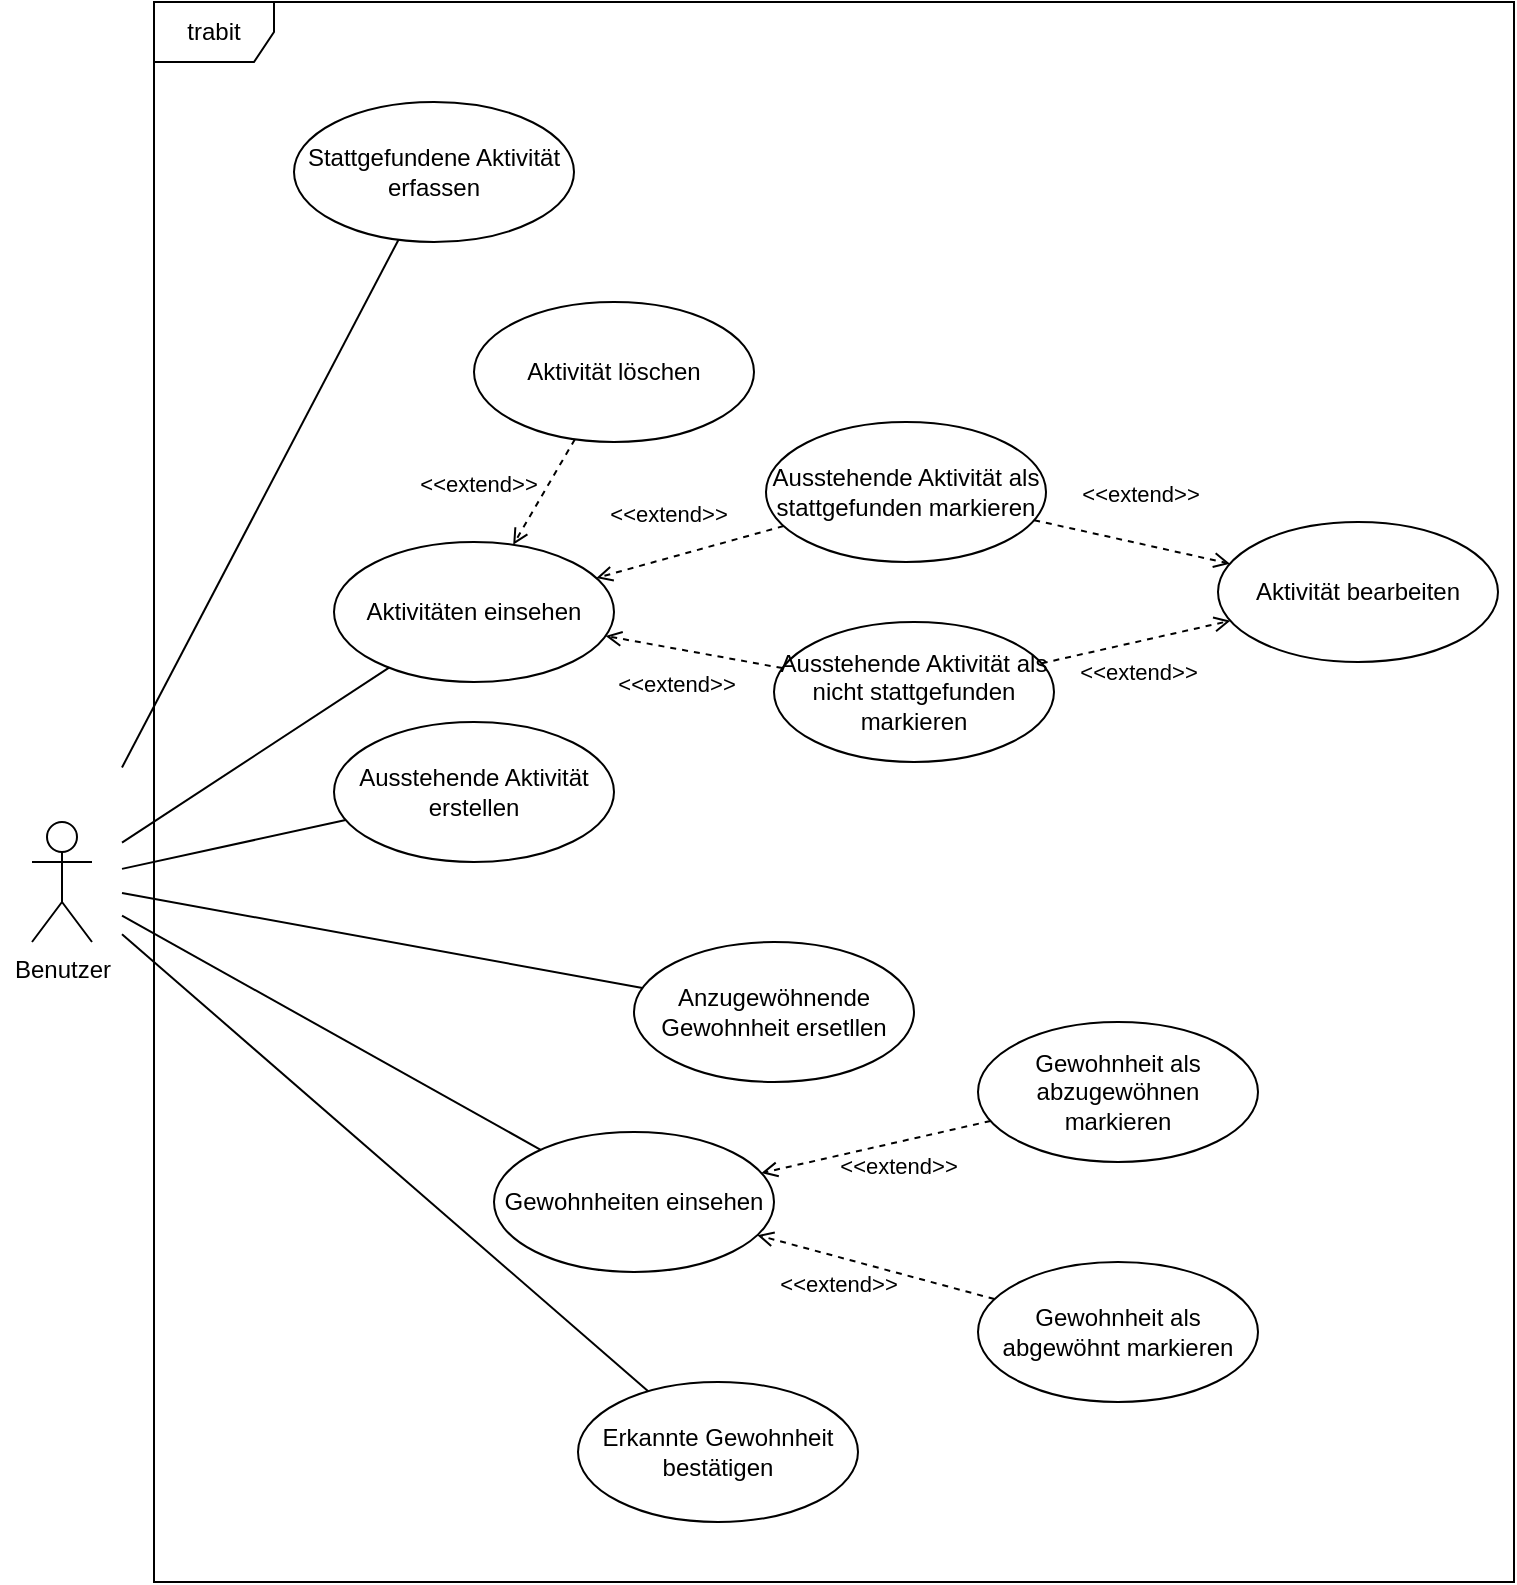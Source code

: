 <mxfile version="26.2.12">
  <diagram name="Page-1" id="pQYi7541R-ThFD2XaqdE">
    <mxGraphModel dx="1353" dy="705" grid="1" gridSize="10" guides="1" tooltips="1" connect="1" arrows="1" fold="1" page="1" pageScale="1" pageWidth="827" pageHeight="1169" math="0" shadow="0">
      <root>
        <mxCell id="0" />
        <mxCell id="1" parent="0" />
        <mxCell id="D3YJrhSKcQz66NcbfEvd-2" value="Stattgefundene Aktivität erfassen" style="ellipse;whiteSpace=wrap;html=1;" parent="1" vertex="1">
          <mxGeometry x="166" y="210" width="140" height="70" as="geometry" />
        </mxCell>
        <mxCell id="D3YJrhSKcQz66NcbfEvd-4" value="Ausstehende Aktivität erstellen" style="ellipse;whiteSpace=wrap;html=1;" parent="1" vertex="1">
          <mxGeometry x="186" y="520" width="140" height="70" as="geometry" />
        </mxCell>
        <mxCell id="D3YJrhSKcQz66NcbfEvd-5" value="Aktivitäten einsehen" style="ellipse;whiteSpace=wrap;html=1;" parent="1" vertex="1">
          <mxGeometry x="186" y="430" width="140" height="70" as="geometry" />
        </mxCell>
        <mxCell id="D3YJrhSKcQz66NcbfEvd-8" value="Ausstehende Aktivität als stattgefunden markieren" style="ellipse;whiteSpace=wrap;html=1;" parent="1" vertex="1">
          <mxGeometry x="402" y="370" width="140" height="70" as="geometry" />
        </mxCell>
        <mxCell id="D3YJrhSKcQz66NcbfEvd-9" value="Ausstehende Aktivität als nicht stattgefunden markieren" style="ellipse;whiteSpace=wrap;html=1;" parent="1" vertex="1">
          <mxGeometry x="406" y="470" width="140" height="70" as="geometry" />
        </mxCell>
        <mxCell id="D3YJrhSKcQz66NcbfEvd-16" value="Erkannte Gewohnheit bestätigen" style="ellipse;whiteSpace=wrap;html=1;" parent="1" vertex="1">
          <mxGeometry x="308" y="850" width="140" height="70" as="geometry" />
        </mxCell>
        <mxCell id="D3YJrhSKcQz66NcbfEvd-17" value="Anzugewöhnende Gewohnheit ersetllen" style="ellipse;whiteSpace=wrap;html=1;" parent="1" vertex="1">
          <mxGeometry x="336" y="630" width="140" height="70" as="geometry" />
        </mxCell>
        <mxCell id="D3YJrhSKcQz66NcbfEvd-18" value="Gewohnheit als abzugewöhnen markieren" style="ellipse;whiteSpace=wrap;html=1;" parent="1" vertex="1">
          <mxGeometry x="508" y="670" width="140" height="70" as="geometry" />
        </mxCell>
        <mxCell id="D3YJrhSKcQz66NcbfEvd-19" value="Gewohnheiten einsehen" style="ellipse;whiteSpace=wrap;html=1;" parent="1" vertex="1">
          <mxGeometry x="266" y="725" width="140" height="70" as="geometry" />
        </mxCell>
        <mxCell id="D3YJrhSKcQz66NcbfEvd-21" value="&amp;lt;&amp;lt;extend&amp;gt;&amp;gt;" style="html=1;verticalAlign=bottom;labelBackgroundColor=none;endArrow=open;endFill=0;dashed=1;rounded=0;" parent="1" source="D3YJrhSKcQz66NcbfEvd-8" target="D3YJrhSKcQz66NcbfEvd-5" edge="1">
          <mxGeometry x="0.165" y="-13" width="160" relative="1" as="geometry">
            <mxPoint x="316" y="430" as="sourcePoint" />
            <mxPoint x="358" y="410" as="targetPoint" />
            <mxPoint as="offset" />
          </mxGeometry>
        </mxCell>
        <mxCell id="D3YJrhSKcQz66NcbfEvd-22" value="&amp;lt;&amp;lt;extend&amp;gt;&amp;gt;" style="html=1;verticalAlign=bottom;labelBackgroundColor=none;endArrow=open;endFill=0;dashed=1;rounded=0;" parent="1" source="D3YJrhSKcQz66NcbfEvd-9" target="D3YJrhSKcQz66NcbfEvd-5" edge="1">
          <mxGeometry x="0.075" y="26" width="160" relative="1" as="geometry">
            <mxPoint x="316" y="660" as="sourcePoint" />
            <mxPoint x="338" y="530" as="targetPoint" />
            <mxPoint x="-1" as="offset" />
          </mxGeometry>
        </mxCell>
        <mxCell id="D3YJrhSKcQz66NcbfEvd-24" value="&amp;lt;&amp;lt;extend&amp;gt;&amp;gt;" style="html=1;verticalAlign=bottom;labelBackgroundColor=none;endArrow=open;endFill=0;dashed=1;rounded=0;" parent="1" source="D3YJrhSKcQz66NcbfEvd-18" target="D3YJrhSKcQz66NcbfEvd-19" edge="1">
          <mxGeometry x="-0.117" y="20" width="160" relative="1" as="geometry">
            <mxPoint x="488" y="790" as="sourcePoint" />
            <mxPoint x="716" y="860" as="targetPoint" />
            <mxPoint as="offset" />
          </mxGeometry>
        </mxCell>
        <mxCell id="D3YJrhSKcQz66NcbfEvd-26" value="" style="endArrow=none;html=1;rounded=0;" parent="1" source="D3YJrhSKcQz66NcbfEvd-43" target="D3YJrhSKcQz66NcbfEvd-16" edge="1">
          <mxGeometry width="50" height="50" relative="1" as="geometry">
            <mxPoint x="124" y="780" as="sourcePoint" />
            <mxPoint x="174" y="840" as="targetPoint" />
          </mxGeometry>
        </mxCell>
        <mxCell id="D3YJrhSKcQz66NcbfEvd-28" value="" style="endArrow=none;html=1;rounded=0;" parent="1" source="D3YJrhSKcQz66NcbfEvd-43" target="D3YJrhSKcQz66NcbfEvd-4" edge="1">
          <mxGeometry width="50" height="50" relative="1" as="geometry">
            <mxPoint x="124" y="720" as="sourcePoint" />
            <mxPoint x="316" y="890" as="targetPoint" />
          </mxGeometry>
        </mxCell>
        <mxCell id="D3YJrhSKcQz66NcbfEvd-29" value="" style="endArrow=none;html=1;rounded=0;" parent="1" source="D3YJrhSKcQz66NcbfEvd-43" target="D3YJrhSKcQz66NcbfEvd-5" edge="1">
          <mxGeometry width="50" height="50" relative="1" as="geometry">
            <mxPoint x="114" y="680" as="sourcePoint" />
            <mxPoint x="226" y="505" as="targetPoint" />
          </mxGeometry>
        </mxCell>
        <mxCell id="D3YJrhSKcQz66NcbfEvd-30" value="" style="endArrow=none;html=1;rounded=0;" parent="1" source="D3YJrhSKcQz66NcbfEvd-43" target="D3YJrhSKcQz66NcbfEvd-2" edge="1">
          <mxGeometry width="50" height="50" relative="1" as="geometry">
            <mxPoint x="84" y="680" as="sourcePoint" />
            <mxPoint x="236" y="350" as="targetPoint" />
          </mxGeometry>
        </mxCell>
        <mxCell id="D3YJrhSKcQz66NcbfEvd-32" value="Aktivität bearbeiten" style="ellipse;whiteSpace=wrap;html=1;" parent="1" vertex="1">
          <mxGeometry x="628" y="420" width="140" height="70" as="geometry" />
        </mxCell>
        <mxCell id="D3YJrhSKcQz66NcbfEvd-34" value="&amp;lt;&amp;lt;extend&amp;gt;&amp;gt;" style="html=1;verticalAlign=bottom;labelBackgroundColor=none;endArrow=open;endFill=0;dashed=1;rounded=0;" parent="1" source="D3YJrhSKcQz66NcbfEvd-8" target="D3YJrhSKcQz66NcbfEvd-32" edge="1">
          <mxGeometry x="0.034" y="16" width="160" relative="1" as="geometry">
            <mxPoint x="726" y="470" as="sourcePoint" />
            <mxPoint x="886" y="470" as="targetPoint" />
            <mxPoint x="-1" as="offset" />
          </mxGeometry>
        </mxCell>
        <mxCell id="D3YJrhSKcQz66NcbfEvd-37" value="&amp;lt;&amp;lt;extend&amp;gt;&amp;gt;" style="html=1;verticalAlign=bottom;labelBackgroundColor=none;endArrow=open;endFill=0;dashed=1;rounded=0;" parent="1" source="D3YJrhSKcQz66NcbfEvd-9" target="D3YJrhSKcQz66NcbfEvd-32" edge="1">
          <mxGeometry x="-0.093" y="-25" width="160" relative="1" as="geometry">
            <mxPoint x="506" y="670" as="sourcePoint" />
            <mxPoint x="666" y="670" as="targetPoint" />
            <mxPoint y="-1" as="offset" />
          </mxGeometry>
        </mxCell>
        <mxCell id="D3YJrhSKcQz66NcbfEvd-39" value="&lt;div&gt;Aktivität löschen&lt;br&gt;&lt;/div&gt;" style="ellipse;whiteSpace=wrap;html=1;" parent="1" vertex="1">
          <mxGeometry x="256" y="310" width="140" height="70" as="geometry" />
        </mxCell>
        <mxCell id="D3YJrhSKcQz66NcbfEvd-40" value="&amp;lt;&amp;lt;extend&amp;gt;&amp;gt;" style="html=1;verticalAlign=bottom;labelBackgroundColor=none;endArrow=open;endFill=0;dashed=1;rounded=0;" parent="1" source="D3YJrhSKcQz66NcbfEvd-39" target="D3YJrhSKcQz66NcbfEvd-5" edge="1">
          <mxGeometry x="0.686" y="-26" width="160" relative="1" as="geometry">
            <mxPoint x="666" y="310" as="sourcePoint" />
            <mxPoint x="238" y="390" as="targetPoint" />
            <mxPoint as="offset" />
          </mxGeometry>
        </mxCell>
        <mxCell id="D3YJrhSKcQz66NcbfEvd-41" value="Gewohnheit als abgewöhnt markieren" style="ellipse;whiteSpace=wrap;html=1;" parent="1" vertex="1">
          <mxGeometry x="508" y="790" width="140" height="70" as="geometry" />
        </mxCell>
        <mxCell id="D3YJrhSKcQz66NcbfEvd-42" value="&amp;lt;&amp;lt;extend&amp;gt;&amp;gt;" style="html=1;verticalAlign=bottom;labelBackgroundColor=none;endArrow=open;endFill=0;dashed=1;rounded=0;" parent="1" source="D3YJrhSKcQz66NcbfEvd-41" target="D3YJrhSKcQz66NcbfEvd-19" edge="1">
          <mxGeometry x="0.224" y="22" width="160" relative="1" as="geometry">
            <mxPoint x="318" y="800" as="sourcePoint" />
            <mxPoint x="396" y="930" as="targetPoint" />
            <mxPoint as="offset" />
          </mxGeometry>
        </mxCell>
        <mxCell id="D3YJrhSKcQz66NcbfEvd-46" value="" style="group;strokeColor=none;" parent="1" vertex="1" connectable="0">
          <mxGeometry x="20" y="540" width="60" height="120" as="geometry" />
        </mxCell>
        <mxCell id="D3YJrhSKcQz66NcbfEvd-1" value="Benutzer" style="shape=umlActor;verticalLabelPosition=bottom;verticalAlign=top;html=1;" parent="D3YJrhSKcQz66NcbfEvd-46" vertex="1">
          <mxGeometry x="15" y="30" width="30" height="60" as="geometry" />
        </mxCell>
        <mxCell id="D3YJrhSKcQz66NcbfEvd-43" value="" style="rounded=1;whiteSpace=wrap;html=1;rotation=90;fillColor=none;strokeColor=none;" parent="D3YJrhSKcQz66NcbfEvd-46" vertex="1">
          <mxGeometry x="-30" y="30" width="120" height="60" as="geometry" />
        </mxCell>
        <mxCell id="D3YJrhSKcQz66NcbfEvd-47" value="" style="endArrow=none;html=1;rounded=0;" parent="1" source="D3YJrhSKcQz66NcbfEvd-43" target="D3YJrhSKcQz66NcbfEvd-19" edge="1">
          <mxGeometry width="50" height="50" relative="1" as="geometry">
            <mxPoint x="134" y="790" as="sourcePoint" />
            <mxPoint x="310" y="830" as="targetPoint" />
          </mxGeometry>
        </mxCell>
        <mxCell id="0PRpBJpaK6CI54JheIvI-1" value="" style="endArrow=none;html=1;rounded=0;" edge="1" parent="1" source="D3YJrhSKcQz66NcbfEvd-43" target="D3YJrhSKcQz66NcbfEvd-17">
          <mxGeometry width="50" height="50" relative="1" as="geometry">
            <mxPoint x="134" y="615" as="sourcePoint" />
            <mxPoint x="304" y="615" as="targetPoint" />
          </mxGeometry>
        </mxCell>
        <mxCell id="0PRpBJpaK6CI54JheIvI-2" value="trabit" style="shape=umlFrame;whiteSpace=wrap;html=1;pointerEvents=0;" vertex="1" parent="1">
          <mxGeometry x="96" y="160" width="680" height="790" as="geometry" />
        </mxCell>
      </root>
    </mxGraphModel>
  </diagram>
</mxfile>
